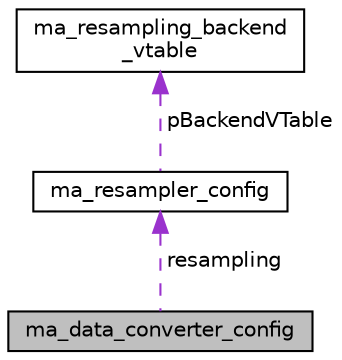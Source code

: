 digraph "ma_data_converter_config"
{
 // LATEX_PDF_SIZE
  edge [fontname="Helvetica",fontsize="10",labelfontname="Helvetica",labelfontsize="10"];
  node [fontname="Helvetica",fontsize="10",shape=record];
  Node1 [label="ma_data_converter_config",height=0.2,width=0.4,color="black", fillcolor="grey75", style="filled", fontcolor="black",tooltip=" "];
  Node2 -> Node1 [dir="back",color="darkorchid3",fontsize="10",style="dashed",label=" resampling" ,fontname="Helvetica"];
  Node2 [label="ma_resampler_config",height=0.2,width=0.4,color="black", fillcolor="white", style="filled",URL="$structma__resampler__config.html",tooltip=" "];
  Node3 -> Node2 [dir="back",color="darkorchid3",fontsize="10",style="dashed",label=" pBackendVTable" ,fontname="Helvetica"];
  Node3 [label="ma_resampling_backend\l_vtable",height=0.2,width=0.4,color="black", fillcolor="white", style="filled",URL="$structma__resampling__backend__vtable.html",tooltip=" "];
}
